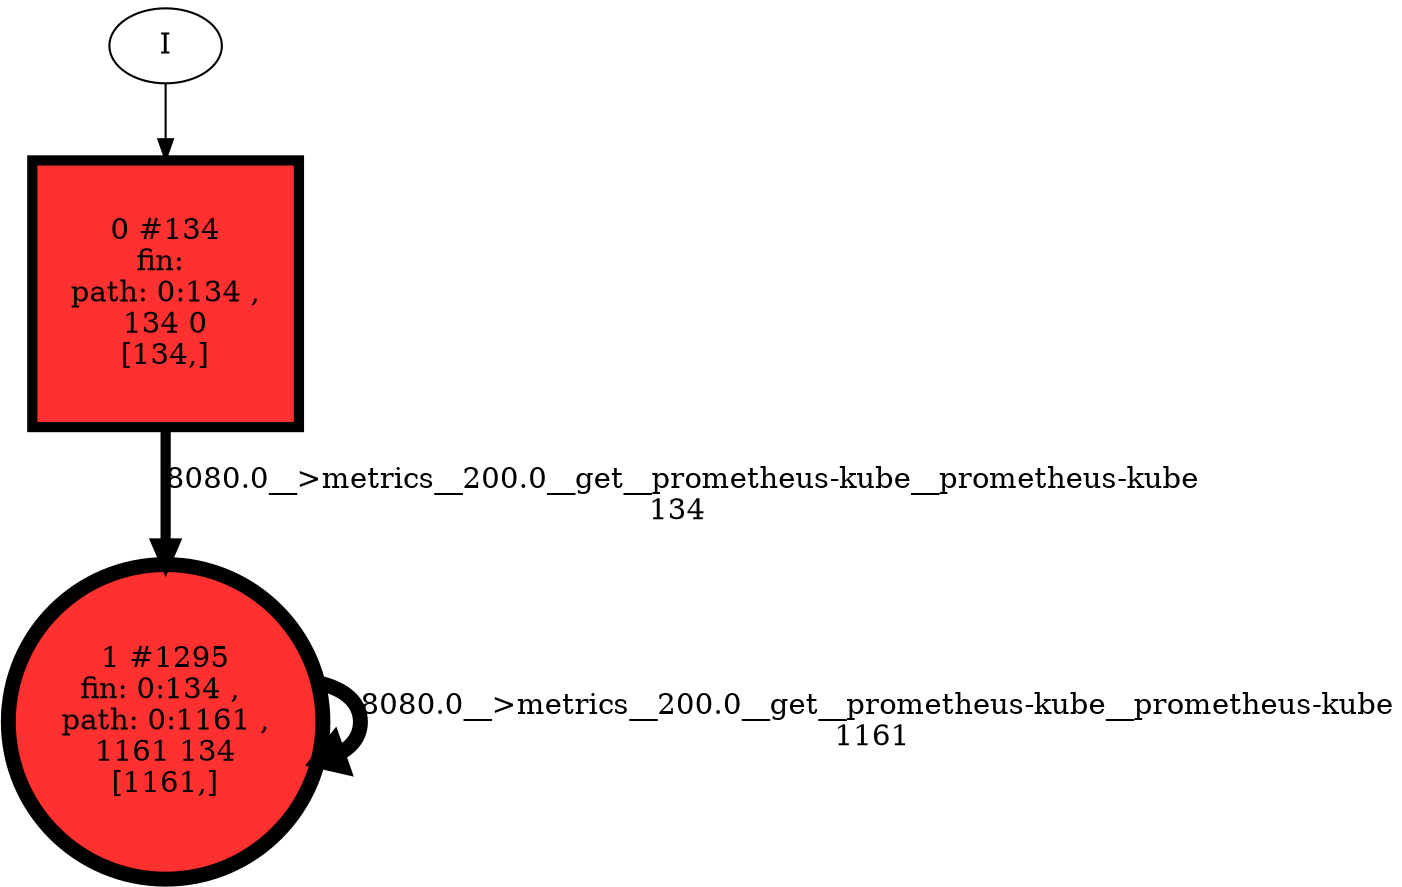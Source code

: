 // produced with flexfringe // 
digraph DFA {
	0 [label="root" shape=box];
		I -> 0;
	0 [ label="0 #134
fin: 
 path: 0:134 , 
134 0
[134,]" , style=filled, fillcolor="firebrick1", width=1.77585, height=1.77585, penwidth=4.90527];
		0 -> 1 [label="8080.0__>metrics__200.0__get__prometheus-kube__prometheus-kube
134 " , penwidth=4.90527 ];
	1 [ label="1 #1295
fin: 0:134 , 
 path: 0:1161 , 
1161 134
[1161,]" , style=filled, fillcolor="firebrick1", width=2.10011, height=2.10011, penwidth=7.16704];
		1 -> 1 [label="8080.0__>metrics__200.0__get__prometheus-kube__prometheus-kube
1161 " , penwidth=7.16704 ];
}
